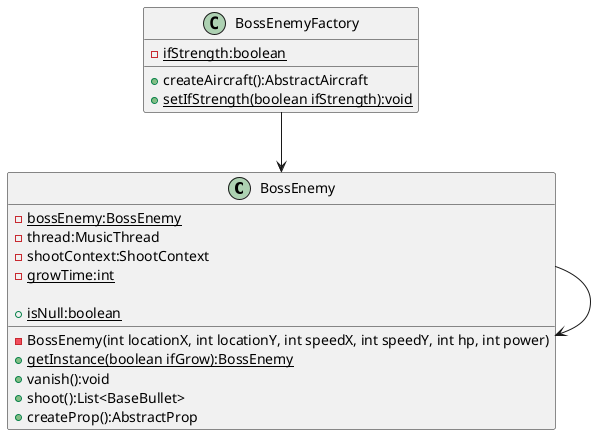 @startuml
'https://plantuml.com/class-diagram

class BossEnemy{
    - {static} bossEnemy:BossEnemy
    - thread:MusicThread
    - shootContext:ShootContext
    - {static} growTime:int

    - BossEnemy(int locationX, int locationY, int speedX, int speedY, int hp, int power)
    + {static} getInstance(boolean ifGrow):BossEnemy
    + {static} isNull:boolean
    + vanish():void
    + shoot():List<BaseBullet>
    + createProp():AbstractProp
}

class BossEnemyFactory{
    - {static} ifStrength:boolean

    + createAircraft():AbstractAircraft
    + {static} setIfStrength(boolean ifStrength):void
}

BossEnemyFactory --> BossEnemy
BossEnemy --> BossEnemy

@enduml